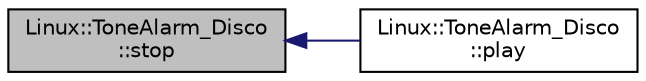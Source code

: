 digraph "Linux::ToneAlarm_Disco::stop"
{
 // INTERACTIVE_SVG=YES
  edge [fontname="Helvetica",fontsize="10",labelfontname="Helvetica",labelfontsize="10"];
  node [fontname="Helvetica",fontsize="10",shape=record];
  rankdir="LR";
  Node1 [label="Linux::ToneAlarm_Disco\l::stop",height=0.2,width=0.4,color="black", fillcolor="grey75", style="filled", fontcolor="black"];
  Node1 -> Node2 [dir="back",color="midnightblue",fontsize="10",style="solid",fontname="Helvetica"];
  Node2 [label="Linux::ToneAlarm_Disco\l::play",height=0.2,width=0.4,color="black", fillcolor="white", style="filled",URL="$classLinux_1_1ToneAlarm__Disco.html#a794bf2c2153d97add46a6e9d21c2569f"];
}
